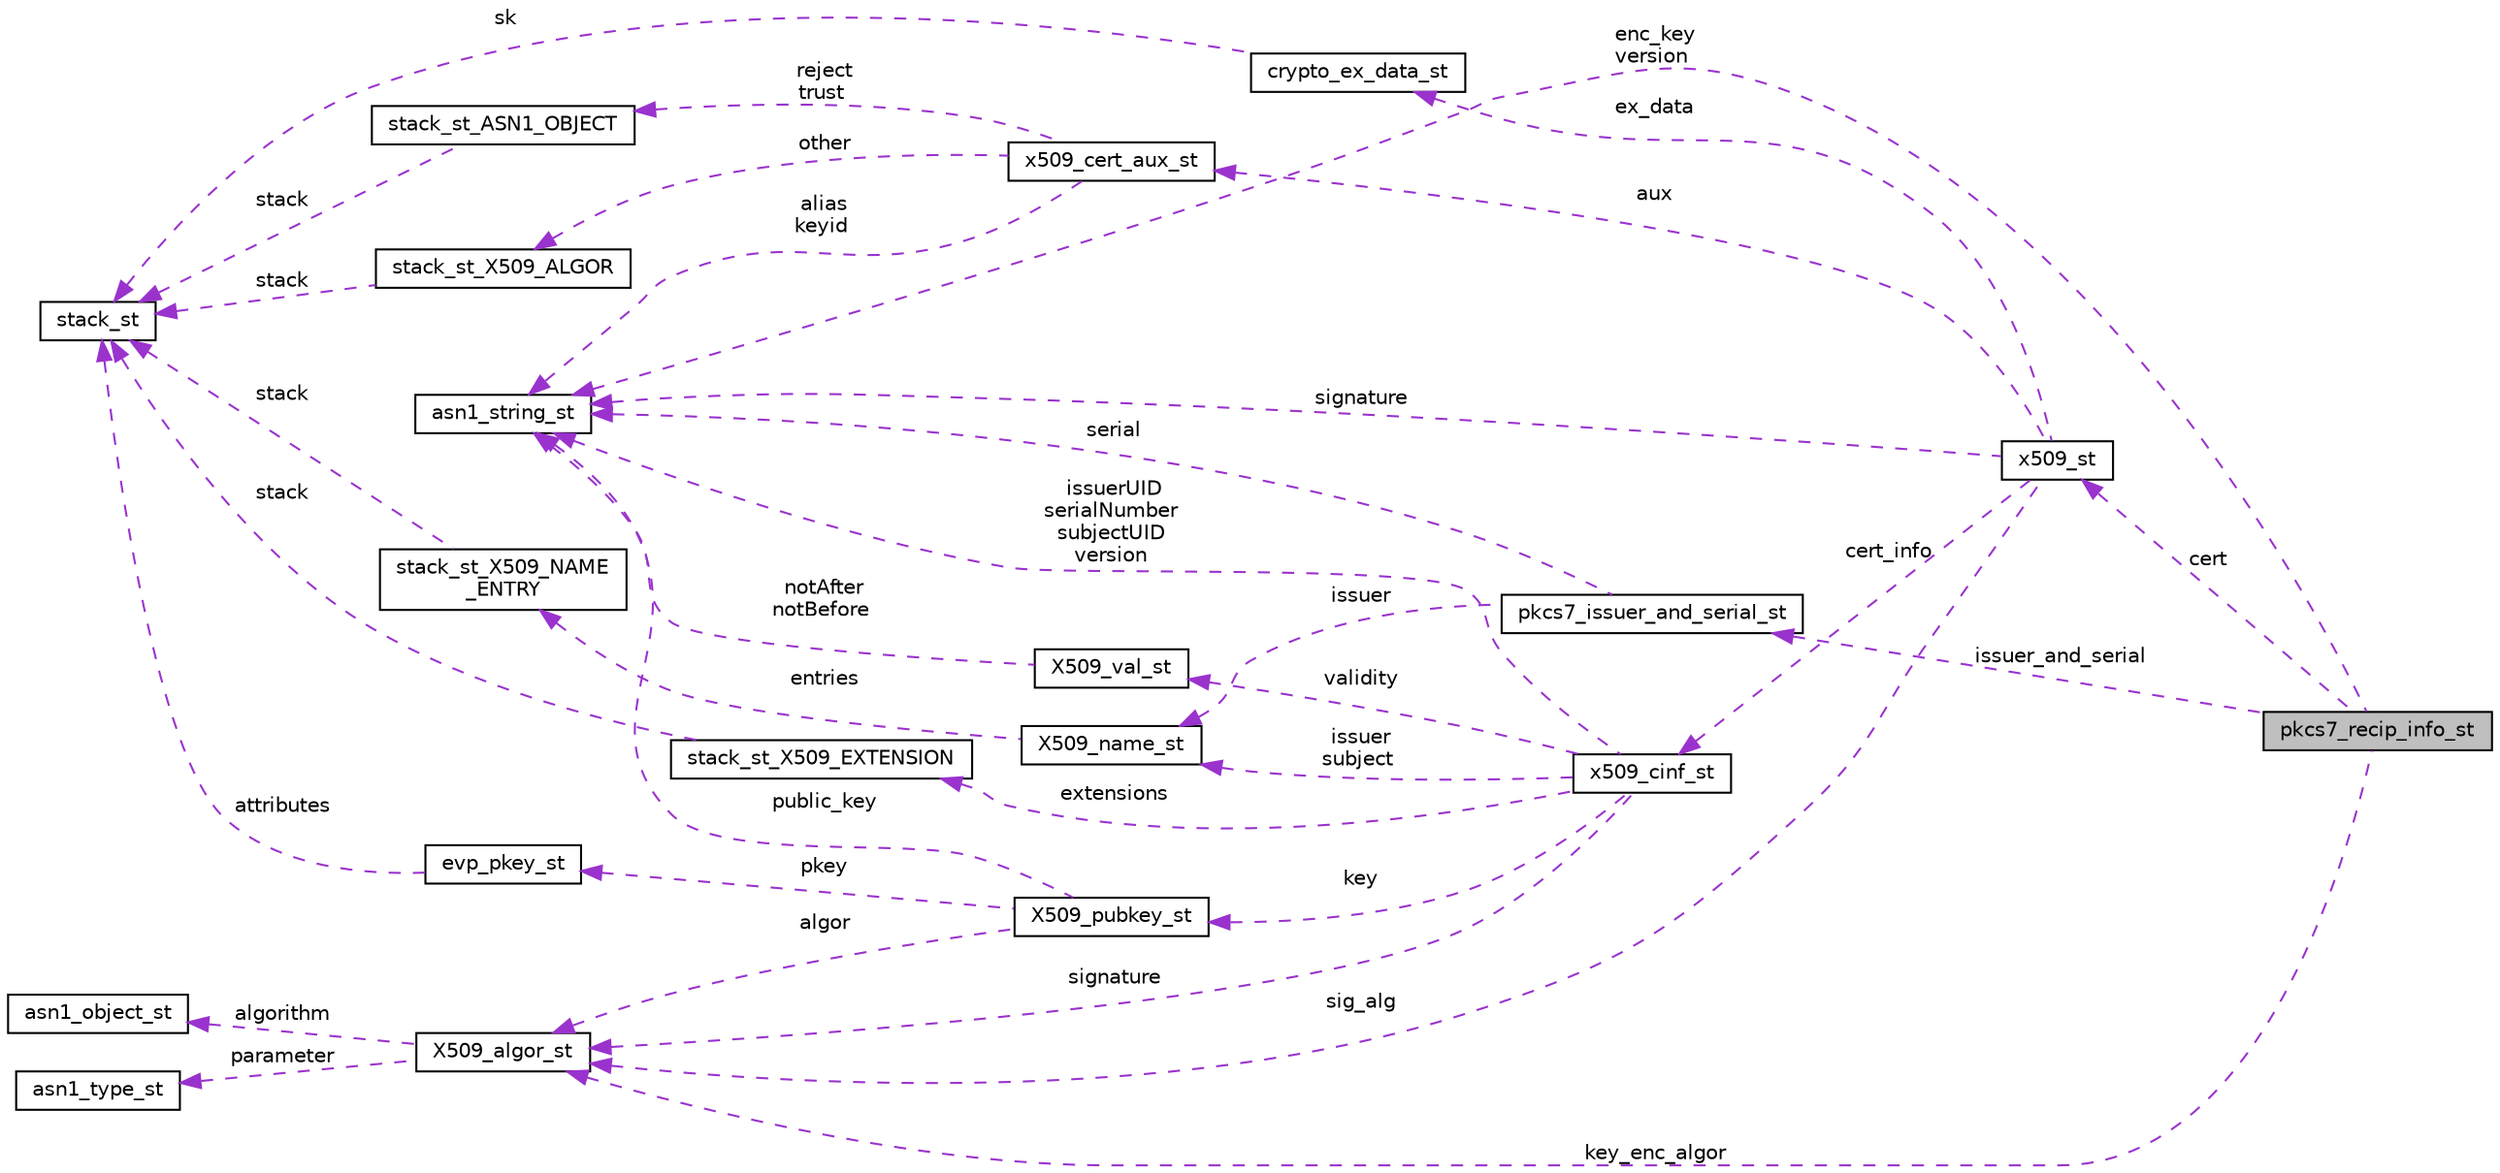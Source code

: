 digraph "pkcs7_recip_info_st"
{
 // LATEX_PDF_SIZE
  edge [fontname="Helvetica",fontsize="10",labelfontname="Helvetica",labelfontsize="10"];
  node [fontname="Helvetica",fontsize="10",shape=record];
  rankdir="LR";
  Node1 [label="pkcs7_recip_info_st",height=0.2,width=0.4,color="black", fillcolor="grey75", style="filled", fontcolor="black",tooltip=" "];
  Node2 -> Node1 [dir="back",color="darkorchid3",fontsize="10",style="dashed",label=" issuer_and_serial" ,fontname="Helvetica"];
  Node2 [label="pkcs7_issuer_and_serial_st",height=0.2,width=0.4,color="black", fillcolor="white", style="filled",URL="$pkcs7_8h.html#structpkcs7__issuer__and__serial__st",tooltip=" "];
  Node3 -> Node2 [dir="back",color="darkorchid3",fontsize="10",style="dashed",label=" serial" ,fontname="Helvetica"];
  Node3 [label="asn1_string_st",height=0.2,width=0.4,color="black", fillcolor="white", style="filled",URL="$asn1_8h.html#structasn1__string__st",tooltip=" "];
  Node4 -> Node2 [dir="back",color="darkorchid3",fontsize="10",style="dashed",label=" issuer" ,fontname="Helvetica"];
  Node4 [label="X509_name_st",height=0.2,width=0.4,color="black", fillcolor="white", style="filled",URL="$x509_8h.html#struct_x509__name__st",tooltip=" "];
  Node5 -> Node4 [dir="back",color="darkorchid3",fontsize="10",style="dashed",label=" entries" ,fontname="Helvetica"];
  Node5 [label="stack_st_X509_NAME\l_ENTRY",height=0.2,width=0.4,color="black", fillcolor="white", style="filled",URL="$x509_8h.html#structstack__st___x509___n_a_m_e___e_n_t_r_y",tooltip=" "];
  Node6 -> Node5 [dir="back",color="darkorchid3",fontsize="10",style="dashed",label=" stack" ,fontname="Helvetica"];
  Node6 [label="stack_st",height=0.2,width=0.4,color="black", fillcolor="white", style="filled",URL="$structstack__st.html",tooltip=" "];
  Node3 -> Node1 [dir="back",color="darkorchid3",fontsize="10",style="dashed",label=" enc_key\nversion" ,fontname="Helvetica"];
  Node7 -> Node1 [dir="back",color="darkorchid3",fontsize="10",style="dashed",label=" cert" ,fontname="Helvetica"];
  Node7 [label="x509_st",height=0.2,width=0.4,color="black", fillcolor="white", style="filled",URL="$x509_8h.html#structx509__st",tooltip=" "];
  Node3 -> Node7 [dir="back",color="darkorchid3",fontsize="10",style="dashed",label=" signature" ,fontname="Helvetica"];
  Node8 -> Node7 [dir="back",color="darkorchid3",fontsize="10",style="dashed",label=" cert_info" ,fontname="Helvetica"];
  Node8 [label="x509_cinf_st",height=0.2,width=0.4,color="black", fillcolor="white", style="filled",URL="$x509_8h.html#structx509__cinf__st",tooltip=" "];
  Node3 -> Node8 [dir="back",color="darkorchid3",fontsize="10",style="dashed",label=" issuerUID\nserialNumber\nsubjectUID\nversion" ,fontname="Helvetica"];
  Node9 -> Node8 [dir="back",color="darkorchid3",fontsize="10",style="dashed",label=" validity" ,fontname="Helvetica"];
  Node9 [label="X509_val_st",height=0.2,width=0.4,color="black", fillcolor="white", style="filled",URL="$x509_8h.html#struct_x509__val__st",tooltip=" "];
  Node3 -> Node9 [dir="back",color="darkorchid3",fontsize="10",style="dashed",label=" notAfter\nnotBefore" ,fontname="Helvetica"];
  Node10 -> Node8 [dir="back",color="darkorchid3",fontsize="10",style="dashed",label=" extensions" ,fontname="Helvetica"];
  Node10 [label="stack_st_X509_EXTENSION",height=0.2,width=0.4,color="black", fillcolor="white", style="filled",URL="$x509_8h.html#structstack__st___x509___e_x_t_e_n_s_i_o_n",tooltip=" "];
  Node6 -> Node10 [dir="back",color="darkorchid3",fontsize="10",style="dashed",label=" stack" ,fontname="Helvetica"];
  Node4 -> Node8 [dir="back",color="darkorchid3",fontsize="10",style="dashed",label=" issuer\nsubject" ,fontname="Helvetica"];
  Node11 -> Node8 [dir="back",color="darkorchid3",fontsize="10",style="dashed",label=" key" ,fontname="Helvetica"];
  Node11 [label="X509_pubkey_st",height=0.2,width=0.4,color="black", fillcolor="white", style="filled",URL="$x509_8h.html#struct_x509__pubkey__st",tooltip=" "];
  Node3 -> Node11 [dir="back",color="darkorchid3",fontsize="10",style="dashed",label=" public_key" ,fontname="Helvetica"];
  Node12 -> Node11 [dir="back",color="darkorchid3",fontsize="10",style="dashed",label=" pkey" ,fontname="Helvetica"];
  Node12 [label="evp_pkey_st",height=0.2,width=0.4,color="black", fillcolor="white", style="filled",URL="$evp_8h.html#structevp__pkey__st",tooltip=" "];
  Node6 -> Node12 [dir="back",color="darkorchid3",fontsize="10",style="dashed",label=" attributes" ,fontname="Helvetica"];
  Node13 -> Node11 [dir="back",color="darkorchid3",fontsize="10",style="dashed",label=" algor" ,fontname="Helvetica"];
  Node13 [label="X509_algor_st",height=0.2,width=0.4,color="black", fillcolor="white", style="filled",URL="$x509_8h.html#struct_x509__algor__st",tooltip=" "];
  Node14 -> Node13 [dir="back",color="darkorchid3",fontsize="10",style="dashed",label=" algorithm" ,fontname="Helvetica"];
  Node14 [label="asn1_object_st",height=0.2,width=0.4,color="black", fillcolor="white", style="filled",URL="$asn1_8h.html#structasn1__object__st",tooltip=" "];
  Node15 -> Node13 [dir="back",color="darkorchid3",fontsize="10",style="dashed",label=" parameter" ,fontname="Helvetica"];
  Node15 [label="asn1_type_st",height=0.2,width=0.4,color="black", fillcolor="white", style="filled",URL="$asn1_8h.html#structasn1__type__st",tooltip=" "];
  Node13 -> Node8 [dir="back",color="darkorchid3",fontsize="10",style="dashed",label=" signature" ,fontname="Helvetica"];
  Node13 -> Node7 [dir="back",color="darkorchid3",fontsize="10",style="dashed",label=" sig_alg" ,fontname="Helvetica"];
  Node16 -> Node7 [dir="back",color="darkorchid3",fontsize="10",style="dashed",label=" aux" ,fontname="Helvetica"];
  Node16 [label="x509_cert_aux_st",height=0.2,width=0.4,color="black", fillcolor="white", style="filled",URL="$x509_8h.html#structx509__cert__aux__st",tooltip=" "];
  Node17 -> Node16 [dir="back",color="darkorchid3",fontsize="10",style="dashed",label=" reject\ntrust" ,fontname="Helvetica"];
  Node17 [label="stack_st_ASN1_OBJECT",height=0.2,width=0.4,color="black", fillcolor="white", style="filled",URL="$asn1_8h.html#structstack__st___a_s_n1___o_b_j_e_c_t",tooltip=" "];
  Node6 -> Node17 [dir="back",color="darkorchid3",fontsize="10",style="dashed",label=" stack" ,fontname="Helvetica"];
  Node3 -> Node16 [dir="back",color="darkorchid3",fontsize="10",style="dashed",label=" alias\nkeyid" ,fontname="Helvetica"];
  Node18 -> Node16 [dir="back",color="darkorchid3",fontsize="10",style="dashed",label=" other" ,fontname="Helvetica"];
  Node18 [label="stack_st_X509_ALGOR",height=0.2,width=0.4,color="black", fillcolor="white", style="filled",URL="$x509_8h.html#structstack__st___x509___a_l_g_o_r",tooltip=" "];
  Node6 -> Node18 [dir="back",color="darkorchid3",fontsize="10",style="dashed",label=" stack" ,fontname="Helvetica"];
  Node19 -> Node7 [dir="back",color="darkorchid3",fontsize="10",style="dashed",label=" ex_data" ,fontname="Helvetica"];
  Node19 [label="crypto_ex_data_st",height=0.2,width=0.4,color="black", fillcolor="white", style="filled",URL="$crypto_8h.html#structcrypto__ex__data__st",tooltip=" "];
  Node6 -> Node19 [dir="back",color="darkorchid3",fontsize="10",style="dashed",label=" sk" ,fontname="Helvetica"];
  Node13 -> Node1 [dir="back",color="darkorchid3",fontsize="10",style="dashed",label=" key_enc_algor" ,fontname="Helvetica"];
}
